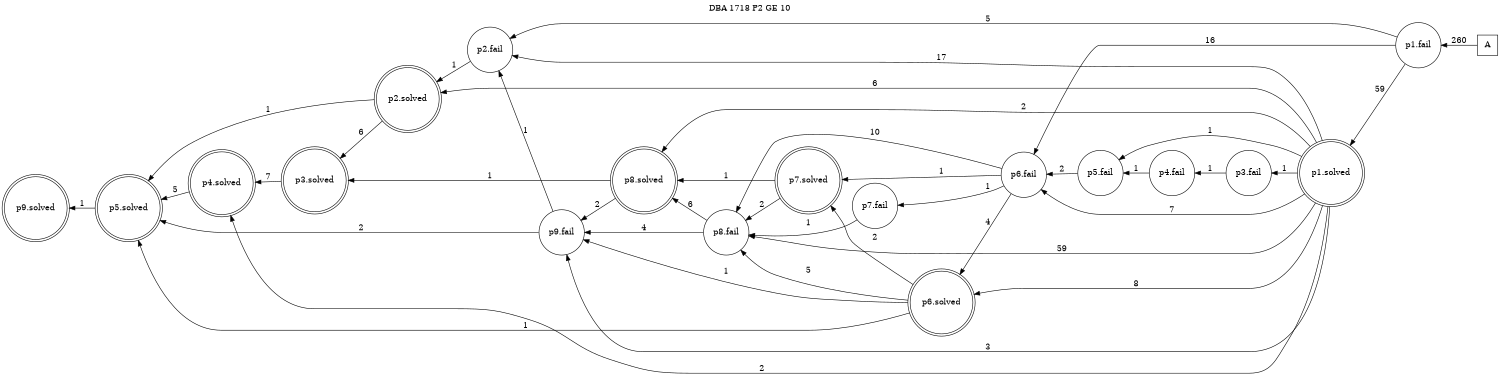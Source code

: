 digraph DBA_1718_P2_GE_10_GOOD {
labelloc="tl"
label= " DBA 1718 P2 GE 10 "
rankdir="RL";
graph [ size=" 10 , 10 !"]

"A" [shape="square" label="A"]
"p1.fail" [shape="circle" label="p1.fail"]
"p1.solved" [shape="doublecircle" label="p1.solved"]
"p2.fail" [shape="circle" label="p2.fail"]
"p3.fail" [shape="circle" label="p3.fail"]
"p4.fail" [shape="circle" label="p4.fail"]
"p5.fail" [shape="circle" label="p5.fail"]
"p6.fail" [shape="circle" label="p6.fail"]
"p7.fail" [shape="circle" label="p7.fail"]
"p8.fail" [shape="circle" label="p8.fail"]
"p9.fail" [shape="circle" label="p9.fail"]
"p2.solved" [shape="doublecircle" label="p2.solved"]
"p3.solved" [shape="doublecircle" label="p3.solved"]
"p4.solved" [shape="doublecircle" label="p4.solved"]
"p5.solved" [shape="doublecircle" label="p5.solved"]
"p7.solved" [shape="doublecircle" label="p7.solved"]
"p8.solved" [shape="doublecircle" label="p8.solved"]
"p6.solved" [shape="doublecircle" label="p6.solved"]
"p9.solved" [shape="doublecircle" label="p9.solved"]
"A" -> "p1.fail" [ label=260]
"p1.fail" -> "p1.solved" [ label=59]
"p1.fail" -> "p2.fail" [ label=5]
"p1.fail" -> "p6.fail" [ label=16]
"p1.solved" -> "p2.fail" [ label=17]
"p1.solved" -> "p3.fail" [ label=1]
"p1.solved" -> "p5.fail" [ label=1]
"p1.solved" -> "p6.fail" [ label=7]
"p1.solved" -> "p8.fail" [ label=59]
"p1.solved" -> "p9.fail" [ label=3]
"p1.solved" -> "p2.solved" [ label=6]
"p1.solved" -> "p4.solved" [ label=2]
"p1.solved" -> "p8.solved" [ label=2]
"p1.solved" -> "p6.solved" [ label=8]
"p2.fail" -> "p2.solved" [ label=1]
"p3.fail" -> "p4.fail" [ label=1]
"p4.fail" -> "p5.fail" [ label=1]
"p5.fail" -> "p6.fail" [ label=2]
"p6.fail" -> "p7.fail" [ label=1]
"p6.fail" -> "p8.fail" [ label=10]
"p6.fail" -> "p7.solved" [ label=1]
"p6.fail" -> "p6.solved" [ label=4]
"p7.fail" -> "p8.fail" [ label=1]
"p8.fail" -> "p9.fail" [ label=4]
"p8.fail" -> "p8.solved" [ label=6]
"p9.fail" -> "p2.fail" [ label=1]
"p9.fail" -> "p5.solved" [ label=2]
"p2.solved" -> "p3.solved" [ label=6]
"p2.solved" -> "p5.solved" [ label=1]
"p3.solved" -> "p4.solved" [ label=7]
"p4.solved" -> "p5.solved" [ label=5]
"p5.solved" -> "p9.solved" [ label=1]
"p7.solved" -> "p8.fail" [ label=2]
"p7.solved" -> "p8.solved" [ label=1]
"p8.solved" -> "p9.fail" [ label=2]
"p8.solved" -> "p3.solved" [ label=1]
"p6.solved" -> "p8.fail" [ label=5]
"p6.solved" -> "p9.fail" [ label=1]
"p6.solved" -> "p5.solved" [ label=1]
"p6.solved" -> "p7.solved" [ label=2]
}
